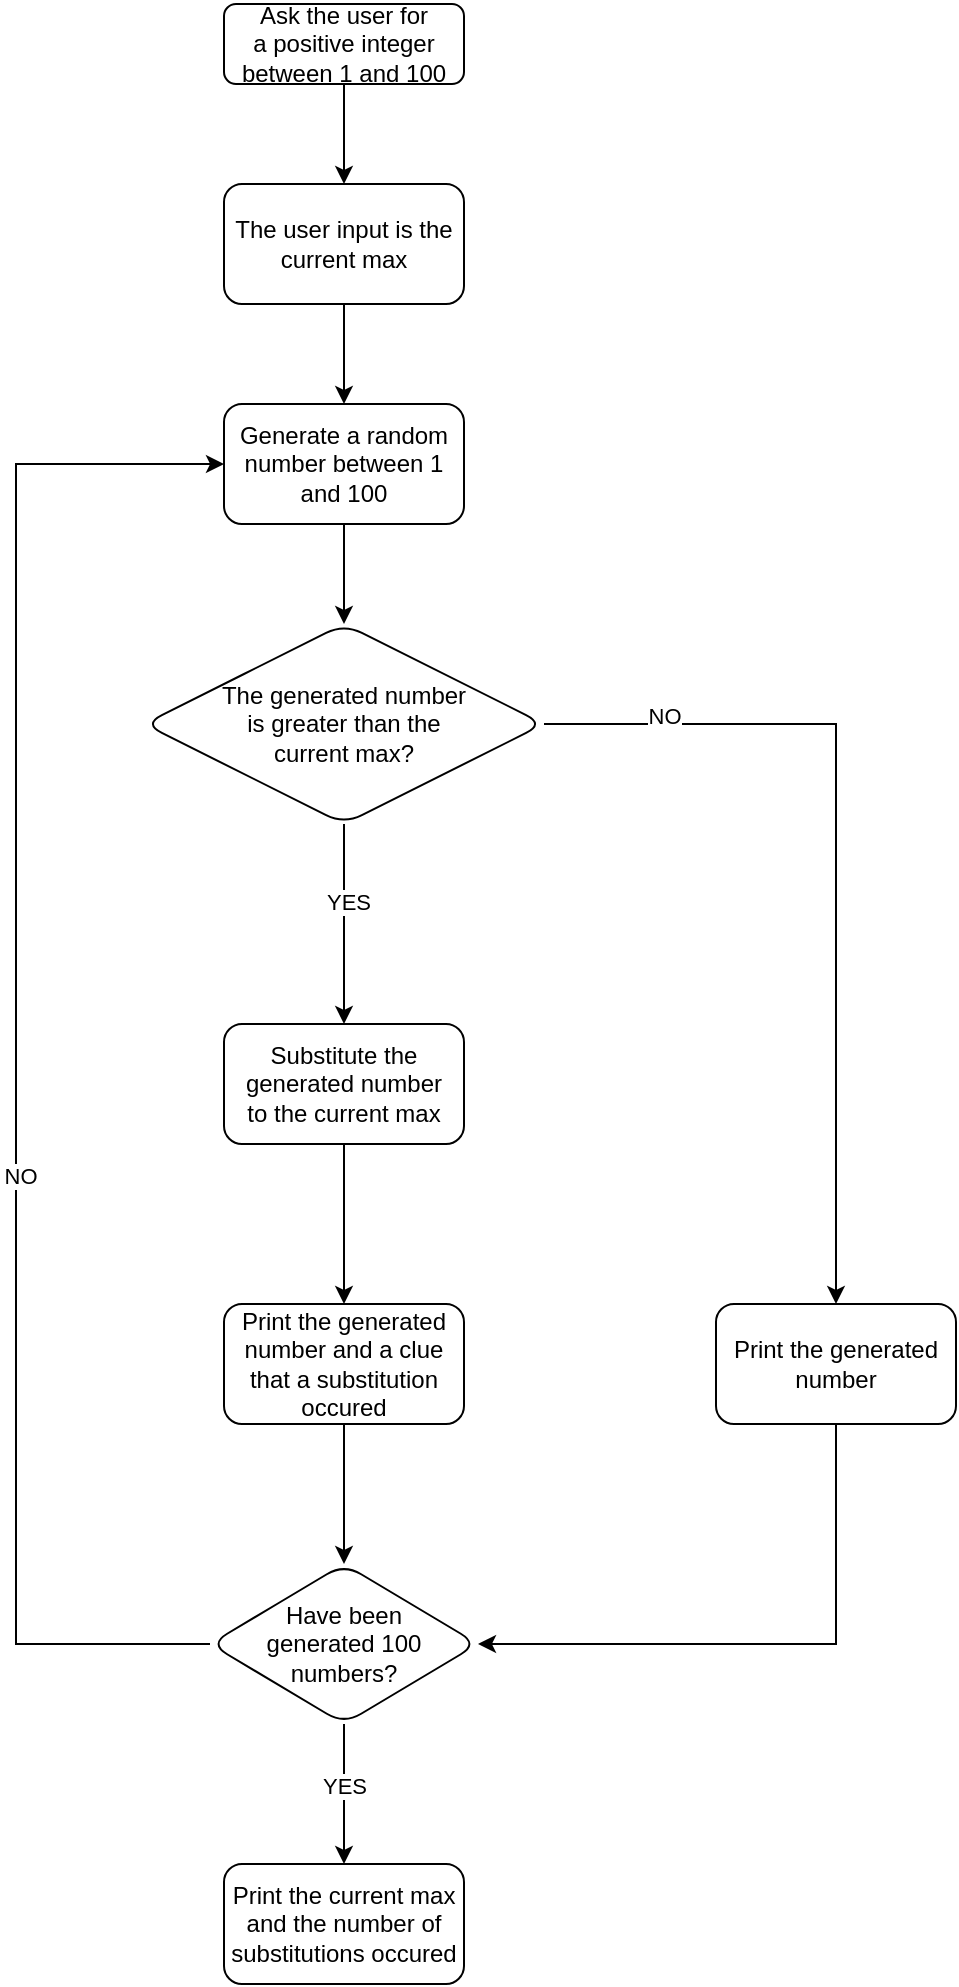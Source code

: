 <mxfile version="24.2.5" type="device">
  <diagram id="C5RBs43oDa-KdzZeNtuy" name="Page-1">
    <mxGraphModel dx="1120" dy="532" grid="1" gridSize="10" guides="1" tooltips="1" connect="1" arrows="1" fold="1" page="1" pageScale="1" pageWidth="827" pageHeight="1169" math="0" shadow="0">
      <root>
        <mxCell id="WIyWlLk6GJQsqaUBKTNV-0" />
        <mxCell id="WIyWlLk6GJQsqaUBKTNV-1" parent="WIyWlLk6GJQsqaUBKTNV-0" />
        <mxCell id="DBMQVKhFxC5dS0YlfR1z-5" value="" style="edgeStyle=orthogonalEdgeStyle;rounded=0;orthogonalLoop=1;jettySize=auto;html=1;" edge="1" parent="WIyWlLk6GJQsqaUBKTNV-1" source="WIyWlLk6GJQsqaUBKTNV-3" target="DBMQVKhFxC5dS0YlfR1z-4">
          <mxGeometry relative="1" as="geometry" />
        </mxCell>
        <mxCell id="WIyWlLk6GJQsqaUBKTNV-3" value="Ask the user for&lt;div&gt;a positive integer&lt;/div&gt;&lt;div&gt;between 1 and 100&lt;/div&gt;" style="rounded=1;whiteSpace=wrap;html=1;fontSize=12;glass=0;strokeWidth=1;shadow=0;" parent="WIyWlLk6GJQsqaUBKTNV-1" vertex="1">
          <mxGeometry x="354" y="80" width="120" height="40" as="geometry" />
        </mxCell>
        <mxCell id="DBMQVKhFxC5dS0YlfR1z-7" value="" style="edgeStyle=orthogonalEdgeStyle;rounded=0;orthogonalLoop=1;jettySize=auto;html=1;" edge="1" parent="WIyWlLk6GJQsqaUBKTNV-1" source="DBMQVKhFxC5dS0YlfR1z-4" target="DBMQVKhFxC5dS0YlfR1z-6">
          <mxGeometry relative="1" as="geometry" />
        </mxCell>
        <mxCell id="DBMQVKhFxC5dS0YlfR1z-4" value="The user input is the current max" style="whiteSpace=wrap;html=1;rounded=1;glass=0;strokeWidth=1;shadow=0;" vertex="1" parent="WIyWlLk6GJQsqaUBKTNV-1">
          <mxGeometry x="354" y="170" width="120" height="60" as="geometry" />
        </mxCell>
        <mxCell id="DBMQVKhFxC5dS0YlfR1z-9" value="" style="edgeStyle=orthogonalEdgeStyle;rounded=0;orthogonalLoop=1;jettySize=auto;html=1;" edge="1" parent="WIyWlLk6GJQsqaUBKTNV-1" source="DBMQVKhFxC5dS0YlfR1z-6" target="DBMQVKhFxC5dS0YlfR1z-8">
          <mxGeometry relative="1" as="geometry" />
        </mxCell>
        <mxCell id="DBMQVKhFxC5dS0YlfR1z-6" value="Generate a random number between 1&lt;div&gt;and 100&lt;/div&gt;" style="whiteSpace=wrap;html=1;rounded=1;glass=0;strokeWidth=1;shadow=0;" vertex="1" parent="WIyWlLk6GJQsqaUBKTNV-1">
          <mxGeometry x="354" y="280" width="120" height="60" as="geometry" />
        </mxCell>
        <mxCell id="DBMQVKhFxC5dS0YlfR1z-13" value="" style="edgeStyle=orthogonalEdgeStyle;rounded=0;orthogonalLoop=1;jettySize=auto;html=1;" edge="1" parent="WIyWlLk6GJQsqaUBKTNV-1" source="DBMQVKhFxC5dS0YlfR1z-8" target="DBMQVKhFxC5dS0YlfR1z-12">
          <mxGeometry relative="1" as="geometry" />
        </mxCell>
        <mxCell id="DBMQVKhFxC5dS0YlfR1z-14" value="YES" style="edgeLabel;html=1;align=center;verticalAlign=middle;resizable=0;points=[];" vertex="1" connectable="0" parent="DBMQVKhFxC5dS0YlfR1z-13">
          <mxGeometry x="-0.22" y="2" relative="1" as="geometry">
            <mxPoint as="offset" />
          </mxGeometry>
        </mxCell>
        <mxCell id="DBMQVKhFxC5dS0YlfR1z-22" value="" style="edgeStyle=orthogonalEdgeStyle;rounded=0;orthogonalLoop=1;jettySize=auto;html=1;" edge="1" parent="WIyWlLk6GJQsqaUBKTNV-1" source="DBMQVKhFxC5dS0YlfR1z-8" target="DBMQVKhFxC5dS0YlfR1z-21">
          <mxGeometry relative="1" as="geometry" />
        </mxCell>
        <mxCell id="DBMQVKhFxC5dS0YlfR1z-23" value="NO" style="edgeLabel;html=1;align=center;verticalAlign=middle;resizable=0;points=[];" vertex="1" connectable="0" parent="DBMQVKhFxC5dS0YlfR1z-22">
          <mxGeometry x="-0.725" y="4" relative="1" as="geometry">
            <mxPoint as="offset" />
          </mxGeometry>
        </mxCell>
        <mxCell id="DBMQVKhFxC5dS0YlfR1z-8" value="The generated number&lt;div&gt;is greater than the&lt;/div&gt;&lt;div&gt;current max?&lt;/div&gt;" style="rhombus;whiteSpace=wrap;html=1;rounded=1;glass=0;strokeWidth=1;shadow=0;" vertex="1" parent="WIyWlLk6GJQsqaUBKTNV-1">
          <mxGeometry x="314" y="390" width="200" height="100" as="geometry" />
        </mxCell>
        <mxCell id="DBMQVKhFxC5dS0YlfR1z-16" value="" style="edgeStyle=orthogonalEdgeStyle;rounded=0;orthogonalLoop=1;jettySize=auto;html=1;" edge="1" parent="WIyWlLk6GJQsqaUBKTNV-1" source="DBMQVKhFxC5dS0YlfR1z-12" target="DBMQVKhFxC5dS0YlfR1z-15">
          <mxGeometry relative="1" as="geometry" />
        </mxCell>
        <mxCell id="DBMQVKhFxC5dS0YlfR1z-12" value="Substitute the generated number&lt;div&gt;to the current max&lt;/div&gt;" style="whiteSpace=wrap;html=1;rounded=1;glass=0;strokeWidth=1;shadow=0;" vertex="1" parent="WIyWlLk6GJQsqaUBKTNV-1">
          <mxGeometry x="354" y="590" width="120" height="60" as="geometry" />
        </mxCell>
        <mxCell id="DBMQVKhFxC5dS0YlfR1z-18" value="" style="edgeStyle=orthogonalEdgeStyle;rounded=0;orthogonalLoop=1;jettySize=auto;html=1;" edge="1" parent="WIyWlLk6GJQsqaUBKTNV-1" source="DBMQVKhFxC5dS0YlfR1z-15" target="DBMQVKhFxC5dS0YlfR1z-17">
          <mxGeometry relative="1" as="geometry" />
        </mxCell>
        <mxCell id="DBMQVKhFxC5dS0YlfR1z-15" value="Print the generated number and a clue that a substitution occured" style="whiteSpace=wrap;html=1;rounded=1;glass=0;strokeWidth=1;shadow=0;" vertex="1" parent="WIyWlLk6GJQsqaUBKTNV-1">
          <mxGeometry x="354" y="730" width="120" height="60" as="geometry" />
        </mxCell>
        <mxCell id="DBMQVKhFxC5dS0YlfR1z-19" style="edgeStyle=orthogonalEdgeStyle;rounded=0;orthogonalLoop=1;jettySize=auto;html=1;exitX=0;exitY=0.5;exitDx=0;exitDy=0;entryX=0;entryY=0.5;entryDx=0;entryDy=0;" edge="1" parent="WIyWlLk6GJQsqaUBKTNV-1" source="DBMQVKhFxC5dS0YlfR1z-17" target="DBMQVKhFxC5dS0YlfR1z-6">
          <mxGeometry relative="1" as="geometry">
            <Array as="points">
              <mxPoint x="250" y="900" />
              <mxPoint x="250" y="310" />
            </Array>
          </mxGeometry>
        </mxCell>
        <mxCell id="DBMQVKhFxC5dS0YlfR1z-20" value="NO" style="edgeLabel;html=1;align=center;verticalAlign=middle;resizable=0;points=[];" vertex="1" connectable="0" parent="DBMQVKhFxC5dS0YlfR1z-19">
          <mxGeometry x="-0.163" y="-2" relative="1" as="geometry">
            <mxPoint as="offset" />
          </mxGeometry>
        </mxCell>
        <mxCell id="DBMQVKhFxC5dS0YlfR1z-26" value="" style="edgeStyle=orthogonalEdgeStyle;rounded=0;orthogonalLoop=1;jettySize=auto;html=1;" edge="1" parent="WIyWlLk6GJQsqaUBKTNV-1" source="DBMQVKhFxC5dS0YlfR1z-17" target="DBMQVKhFxC5dS0YlfR1z-25">
          <mxGeometry relative="1" as="geometry" />
        </mxCell>
        <mxCell id="DBMQVKhFxC5dS0YlfR1z-27" value="YES" style="edgeLabel;html=1;align=center;verticalAlign=middle;resizable=0;points=[];" vertex="1" connectable="0" parent="DBMQVKhFxC5dS0YlfR1z-26">
          <mxGeometry x="-0.114" relative="1" as="geometry">
            <mxPoint as="offset" />
          </mxGeometry>
        </mxCell>
        <mxCell id="DBMQVKhFxC5dS0YlfR1z-17" value="Have been&lt;div&gt;generated 100&lt;/div&gt;&lt;div&gt;numbers?&lt;/div&gt;" style="rhombus;whiteSpace=wrap;html=1;rounded=1;glass=0;strokeWidth=1;shadow=0;" vertex="1" parent="WIyWlLk6GJQsqaUBKTNV-1">
          <mxGeometry x="347" y="860" width="134" height="80" as="geometry" />
        </mxCell>
        <mxCell id="DBMQVKhFxC5dS0YlfR1z-24" style="edgeStyle=orthogonalEdgeStyle;rounded=0;orthogonalLoop=1;jettySize=auto;html=1;exitX=0.5;exitY=1;exitDx=0;exitDy=0;entryX=1;entryY=0.5;entryDx=0;entryDy=0;" edge="1" parent="WIyWlLk6GJQsqaUBKTNV-1" source="DBMQVKhFxC5dS0YlfR1z-21" target="DBMQVKhFxC5dS0YlfR1z-17">
          <mxGeometry relative="1" as="geometry" />
        </mxCell>
        <mxCell id="DBMQVKhFxC5dS0YlfR1z-21" value="Print the generated number" style="whiteSpace=wrap;html=1;rounded=1;glass=0;strokeWidth=1;shadow=0;" vertex="1" parent="WIyWlLk6GJQsqaUBKTNV-1">
          <mxGeometry x="600" y="730" width="120" height="60" as="geometry" />
        </mxCell>
        <mxCell id="DBMQVKhFxC5dS0YlfR1z-25" value="Print the current max&lt;div&gt;and the number of substitutions occured&lt;/div&gt;" style="whiteSpace=wrap;html=1;rounded=1;glass=0;strokeWidth=1;shadow=0;" vertex="1" parent="WIyWlLk6GJQsqaUBKTNV-1">
          <mxGeometry x="354" y="1010" width="120" height="60" as="geometry" />
        </mxCell>
      </root>
    </mxGraphModel>
  </diagram>
</mxfile>
